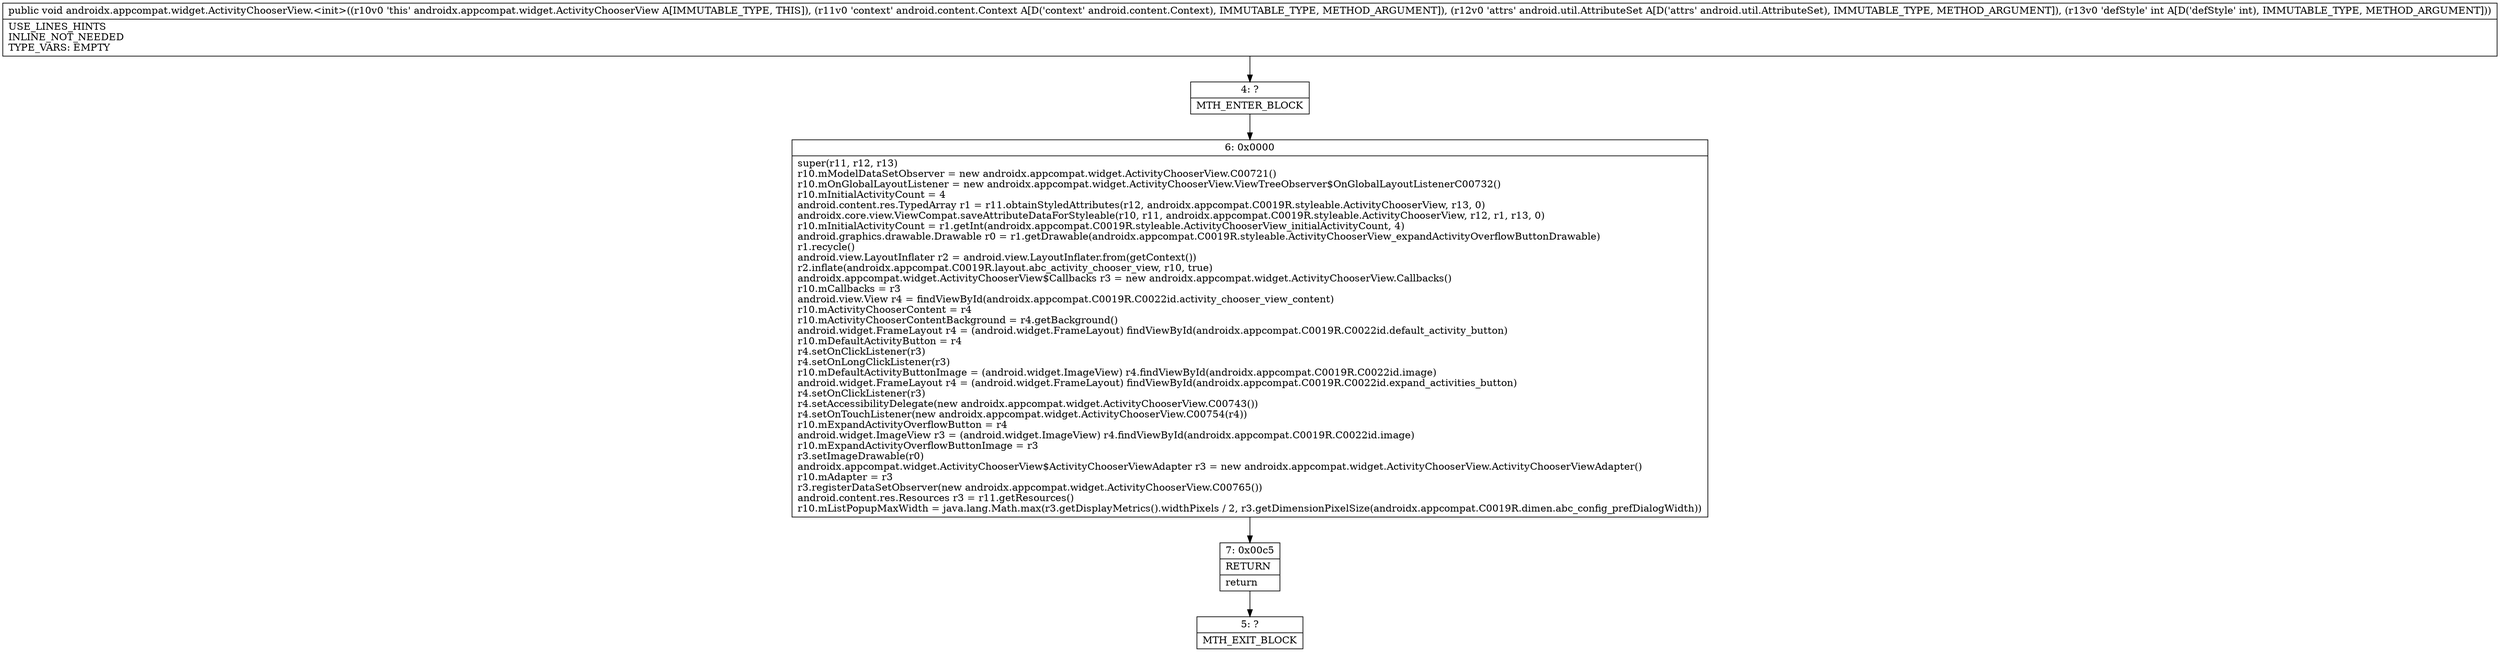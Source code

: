 digraph "CFG forandroidx.appcompat.widget.ActivityChooserView.\<init\>(Landroid\/content\/Context;Landroid\/util\/AttributeSet;I)V" {
Node_4 [shape=record,label="{4\:\ ?|MTH_ENTER_BLOCK\l}"];
Node_6 [shape=record,label="{6\:\ 0x0000|super(r11, r12, r13)\lr10.mModelDataSetObserver = new androidx.appcompat.widget.ActivityChooserView.C00721()\lr10.mOnGlobalLayoutListener = new androidx.appcompat.widget.ActivityChooserView.ViewTreeObserver$OnGlobalLayoutListenerC00732()\lr10.mInitialActivityCount = 4\landroid.content.res.TypedArray r1 = r11.obtainStyledAttributes(r12, androidx.appcompat.C0019R.styleable.ActivityChooserView, r13, 0)\landroidx.core.view.ViewCompat.saveAttributeDataForStyleable(r10, r11, androidx.appcompat.C0019R.styleable.ActivityChooserView, r12, r1, r13, 0)\lr10.mInitialActivityCount = r1.getInt(androidx.appcompat.C0019R.styleable.ActivityChooserView_initialActivityCount, 4)\landroid.graphics.drawable.Drawable r0 = r1.getDrawable(androidx.appcompat.C0019R.styleable.ActivityChooserView_expandActivityOverflowButtonDrawable)\lr1.recycle()\landroid.view.LayoutInflater r2 = android.view.LayoutInflater.from(getContext())\lr2.inflate(androidx.appcompat.C0019R.layout.abc_activity_chooser_view, r10, true)\landroidx.appcompat.widget.ActivityChooserView$Callbacks r3 = new androidx.appcompat.widget.ActivityChooserView.Callbacks()\lr10.mCallbacks = r3\landroid.view.View r4 = findViewById(androidx.appcompat.C0019R.C0022id.activity_chooser_view_content)\lr10.mActivityChooserContent = r4\lr10.mActivityChooserContentBackground = r4.getBackground()\landroid.widget.FrameLayout r4 = (android.widget.FrameLayout) findViewById(androidx.appcompat.C0019R.C0022id.default_activity_button)\lr10.mDefaultActivityButton = r4\lr4.setOnClickListener(r3)\lr4.setOnLongClickListener(r3)\lr10.mDefaultActivityButtonImage = (android.widget.ImageView) r4.findViewById(androidx.appcompat.C0019R.C0022id.image)\landroid.widget.FrameLayout r4 = (android.widget.FrameLayout) findViewById(androidx.appcompat.C0019R.C0022id.expand_activities_button)\lr4.setOnClickListener(r3)\lr4.setAccessibilityDelegate(new androidx.appcompat.widget.ActivityChooserView.C00743())\lr4.setOnTouchListener(new androidx.appcompat.widget.ActivityChooserView.C00754(r4))\lr10.mExpandActivityOverflowButton = r4\landroid.widget.ImageView r3 = (android.widget.ImageView) r4.findViewById(androidx.appcompat.C0019R.C0022id.image)\lr10.mExpandActivityOverflowButtonImage = r3\lr3.setImageDrawable(r0)\landroidx.appcompat.widget.ActivityChooserView$ActivityChooserViewAdapter r3 = new androidx.appcompat.widget.ActivityChooserView.ActivityChooserViewAdapter()\lr10.mAdapter = r3\lr3.registerDataSetObserver(new androidx.appcompat.widget.ActivityChooserView.C00765())\landroid.content.res.Resources r3 = r11.getResources()\lr10.mListPopupMaxWidth = java.lang.Math.max(r3.getDisplayMetrics().widthPixels \/ 2, r3.getDimensionPixelSize(androidx.appcompat.C0019R.dimen.abc_config_prefDialogWidth))\l}"];
Node_7 [shape=record,label="{7\:\ 0x00c5|RETURN\l|return\l}"];
Node_5 [shape=record,label="{5\:\ ?|MTH_EXIT_BLOCK\l}"];
MethodNode[shape=record,label="{public void androidx.appcompat.widget.ActivityChooserView.\<init\>((r10v0 'this' androidx.appcompat.widget.ActivityChooserView A[IMMUTABLE_TYPE, THIS]), (r11v0 'context' android.content.Context A[D('context' android.content.Context), IMMUTABLE_TYPE, METHOD_ARGUMENT]), (r12v0 'attrs' android.util.AttributeSet A[D('attrs' android.util.AttributeSet), IMMUTABLE_TYPE, METHOD_ARGUMENT]), (r13v0 'defStyle' int A[D('defStyle' int), IMMUTABLE_TYPE, METHOD_ARGUMENT]))  | USE_LINES_HINTS\lINLINE_NOT_NEEDED\lTYPE_VARS: EMPTY\l}"];
MethodNode -> Node_4;Node_4 -> Node_6;
Node_6 -> Node_7;
Node_7 -> Node_5;
}

